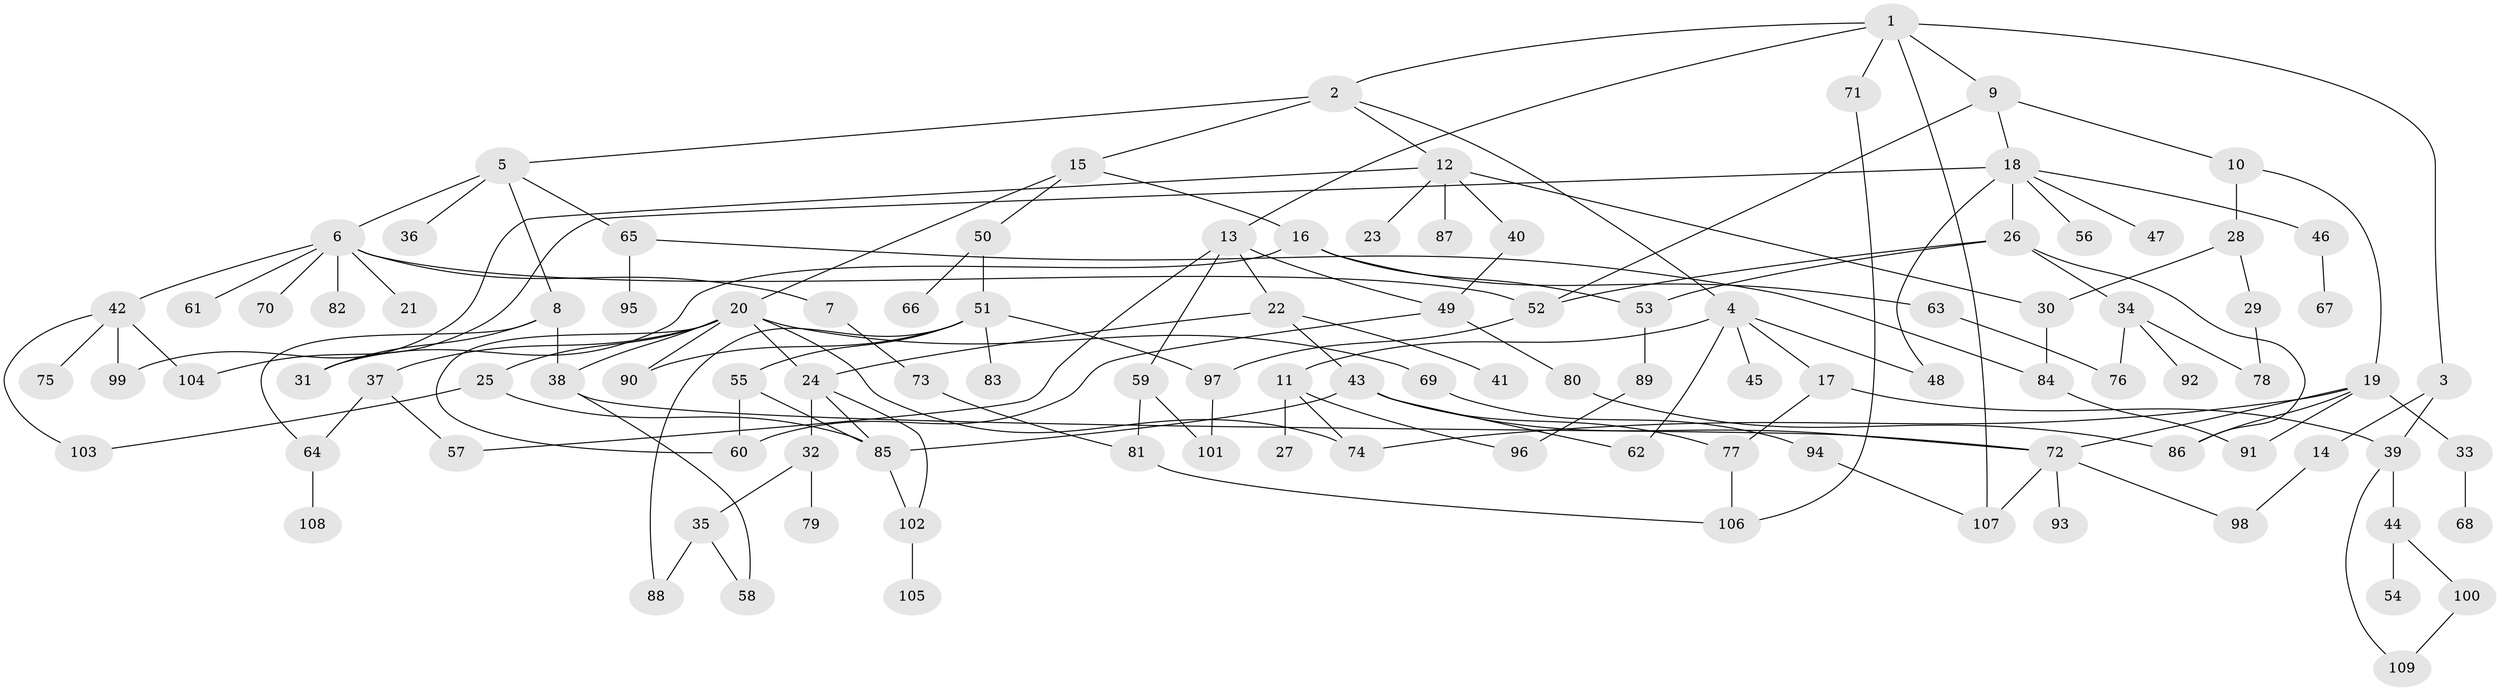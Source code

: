 // coarse degree distribution, {5: 0.07792207792207792, 9: 0.012987012987012988, 3: 0.2857142857142857, 4: 0.11688311688311688, 6: 0.06493506493506493, 8: 0.012987012987012988, 1: 0.2077922077922078, 2: 0.19480519480519481, 10: 0.012987012987012988, 7: 0.012987012987012988}
// Generated by graph-tools (version 1.1) at 2025/36/03/04/25 23:36:04]
// undirected, 109 vertices, 154 edges
graph export_dot {
  node [color=gray90,style=filled];
  1;
  2;
  3;
  4;
  5;
  6;
  7;
  8;
  9;
  10;
  11;
  12;
  13;
  14;
  15;
  16;
  17;
  18;
  19;
  20;
  21;
  22;
  23;
  24;
  25;
  26;
  27;
  28;
  29;
  30;
  31;
  32;
  33;
  34;
  35;
  36;
  37;
  38;
  39;
  40;
  41;
  42;
  43;
  44;
  45;
  46;
  47;
  48;
  49;
  50;
  51;
  52;
  53;
  54;
  55;
  56;
  57;
  58;
  59;
  60;
  61;
  62;
  63;
  64;
  65;
  66;
  67;
  68;
  69;
  70;
  71;
  72;
  73;
  74;
  75;
  76;
  77;
  78;
  79;
  80;
  81;
  82;
  83;
  84;
  85;
  86;
  87;
  88;
  89;
  90;
  91;
  92;
  93;
  94;
  95;
  96;
  97;
  98;
  99;
  100;
  101;
  102;
  103;
  104;
  105;
  106;
  107;
  108;
  109;
  1 -- 2;
  1 -- 3;
  1 -- 9;
  1 -- 13;
  1 -- 71;
  1 -- 107;
  2 -- 4;
  2 -- 5;
  2 -- 12;
  2 -- 15;
  3 -- 14;
  3 -- 39;
  4 -- 11;
  4 -- 17;
  4 -- 45;
  4 -- 62;
  4 -- 48;
  5 -- 6;
  5 -- 8;
  5 -- 36;
  5 -- 65;
  6 -- 7;
  6 -- 21;
  6 -- 42;
  6 -- 52;
  6 -- 61;
  6 -- 70;
  6 -- 82;
  7 -- 73;
  8 -- 31;
  8 -- 38;
  8 -- 64;
  9 -- 10;
  9 -- 18;
  9 -- 52;
  10 -- 19;
  10 -- 28;
  11 -- 27;
  11 -- 96;
  11 -- 74;
  12 -- 23;
  12 -- 40;
  12 -- 87;
  12 -- 99;
  12 -- 30;
  13 -- 22;
  13 -- 49;
  13 -- 57;
  13 -- 59;
  14 -- 98;
  15 -- 16;
  15 -- 20;
  15 -- 50;
  16 -- 63;
  16 -- 53;
  16 -- 31;
  17 -- 39;
  17 -- 77;
  18 -- 26;
  18 -- 46;
  18 -- 47;
  18 -- 48;
  18 -- 56;
  18 -- 104;
  19 -- 33;
  19 -- 74;
  19 -- 86;
  19 -- 72;
  19 -- 91;
  20 -- 25;
  20 -- 37;
  20 -- 69;
  20 -- 90;
  20 -- 74;
  20 -- 38;
  20 -- 60;
  20 -- 24;
  22 -- 24;
  22 -- 41;
  22 -- 43;
  24 -- 32;
  24 -- 85;
  24 -- 102;
  25 -- 85;
  25 -- 103;
  26 -- 34;
  26 -- 53;
  26 -- 86;
  26 -- 52;
  28 -- 29;
  28 -- 30;
  29 -- 78;
  30 -- 84;
  32 -- 35;
  32 -- 79;
  33 -- 68;
  34 -- 78;
  34 -- 92;
  34 -- 76;
  35 -- 88;
  35 -- 58;
  37 -- 57;
  37 -- 64;
  38 -- 58;
  38 -- 72;
  39 -- 44;
  39 -- 109;
  40 -- 49;
  42 -- 75;
  42 -- 104;
  42 -- 103;
  42 -- 99;
  43 -- 85;
  43 -- 72;
  43 -- 77;
  43 -- 62;
  44 -- 54;
  44 -- 100;
  46 -- 67;
  49 -- 80;
  49 -- 60;
  50 -- 51;
  50 -- 66;
  51 -- 55;
  51 -- 83;
  51 -- 88;
  51 -- 97;
  51 -- 90;
  52 -- 97;
  53 -- 89;
  55 -- 60;
  55 -- 85;
  59 -- 81;
  59 -- 101;
  63 -- 76;
  64 -- 108;
  65 -- 95;
  65 -- 84;
  69 -- 94;
  71 -- 106;
  72 -- 93;
  72 -- 98;
  72 -- 107;
  73 -- 81;
  77 -- 106;
  80 -- 86;
  81 -- 106;
  84 -- 91;
  85 -- 102;
  89 -- 96;
  94 -- 107;
  97 -- 101;
  100 -- 109;
  102 -- 105;
}
